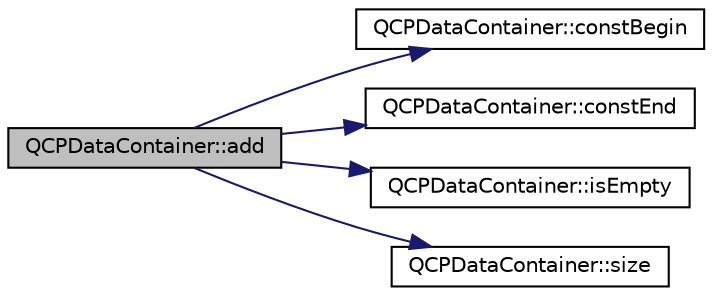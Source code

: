 digraph "QCPDataContainer::add"
{
 // LATEX_PDF_SIZE
  edge [fontname="Helvetica",fontsize="10",labelfontname="Helvetica",labelfontsize="10"];
  node [fontname="Helvetica",fontsize="10",shape=record];
  rankdir="LR";
  Node1 [label="QCPDataContainer::add",height=0.2,width=0.4,color="black", fillcolor="grey75", style="filled", fontcolor="black",tooltip=" "];
  Node1 -> Node2 [color="midnightblue",fontsize="10",style="solid",fontname="Helvetica"];
  Node2 [label="QCPDataContainer::constBegin",height=0.2,width=0.4,color="black", fillcolor="white", style="filled",URL="$classQCPDataContainer.html#a49d7622999e2de67fa2331626a3159aa",tooltip=" "];
  Node1 -> Node3 [color="midnightblue",fontsize="10",style="solid",fontname="Helvetica"];
  Node3 [label="QCPDataContainer::constEnd",height=0.2,width=0.4,color="black", fillcolor="white", style="filled",URL="$classQCPDataContainer.html#aa7f7cf239b85b1a28de3d675cc5b3da1",tooltip=" "];
  Node1 -> Node4 [color="midnightblue",fontsize="10",style="solid",fontname="Helvetica"];
  Node4 [label="QCPDataContainer::isEmpty",height=0.2,width=0.4,color="black", fillcolor="white", style="filled",URL="$classQCPDataContainer.html#a7bdebfccd2f9f84bf032882f9d6b00a8",tooltip=" "];
  Node1 -> Node5 [color="midnightblue",fontsize="10",style="solid",fontname="Helvetica"];
  Node5 [label="QCPDataContainer::size",height=0.2,width=0.4,color="black", fillcolor="white", style="filled",URL="$classQCPDataContainer.html#a8e9b262c739672e13472d0d45b720258",tooltip=" "];
}
